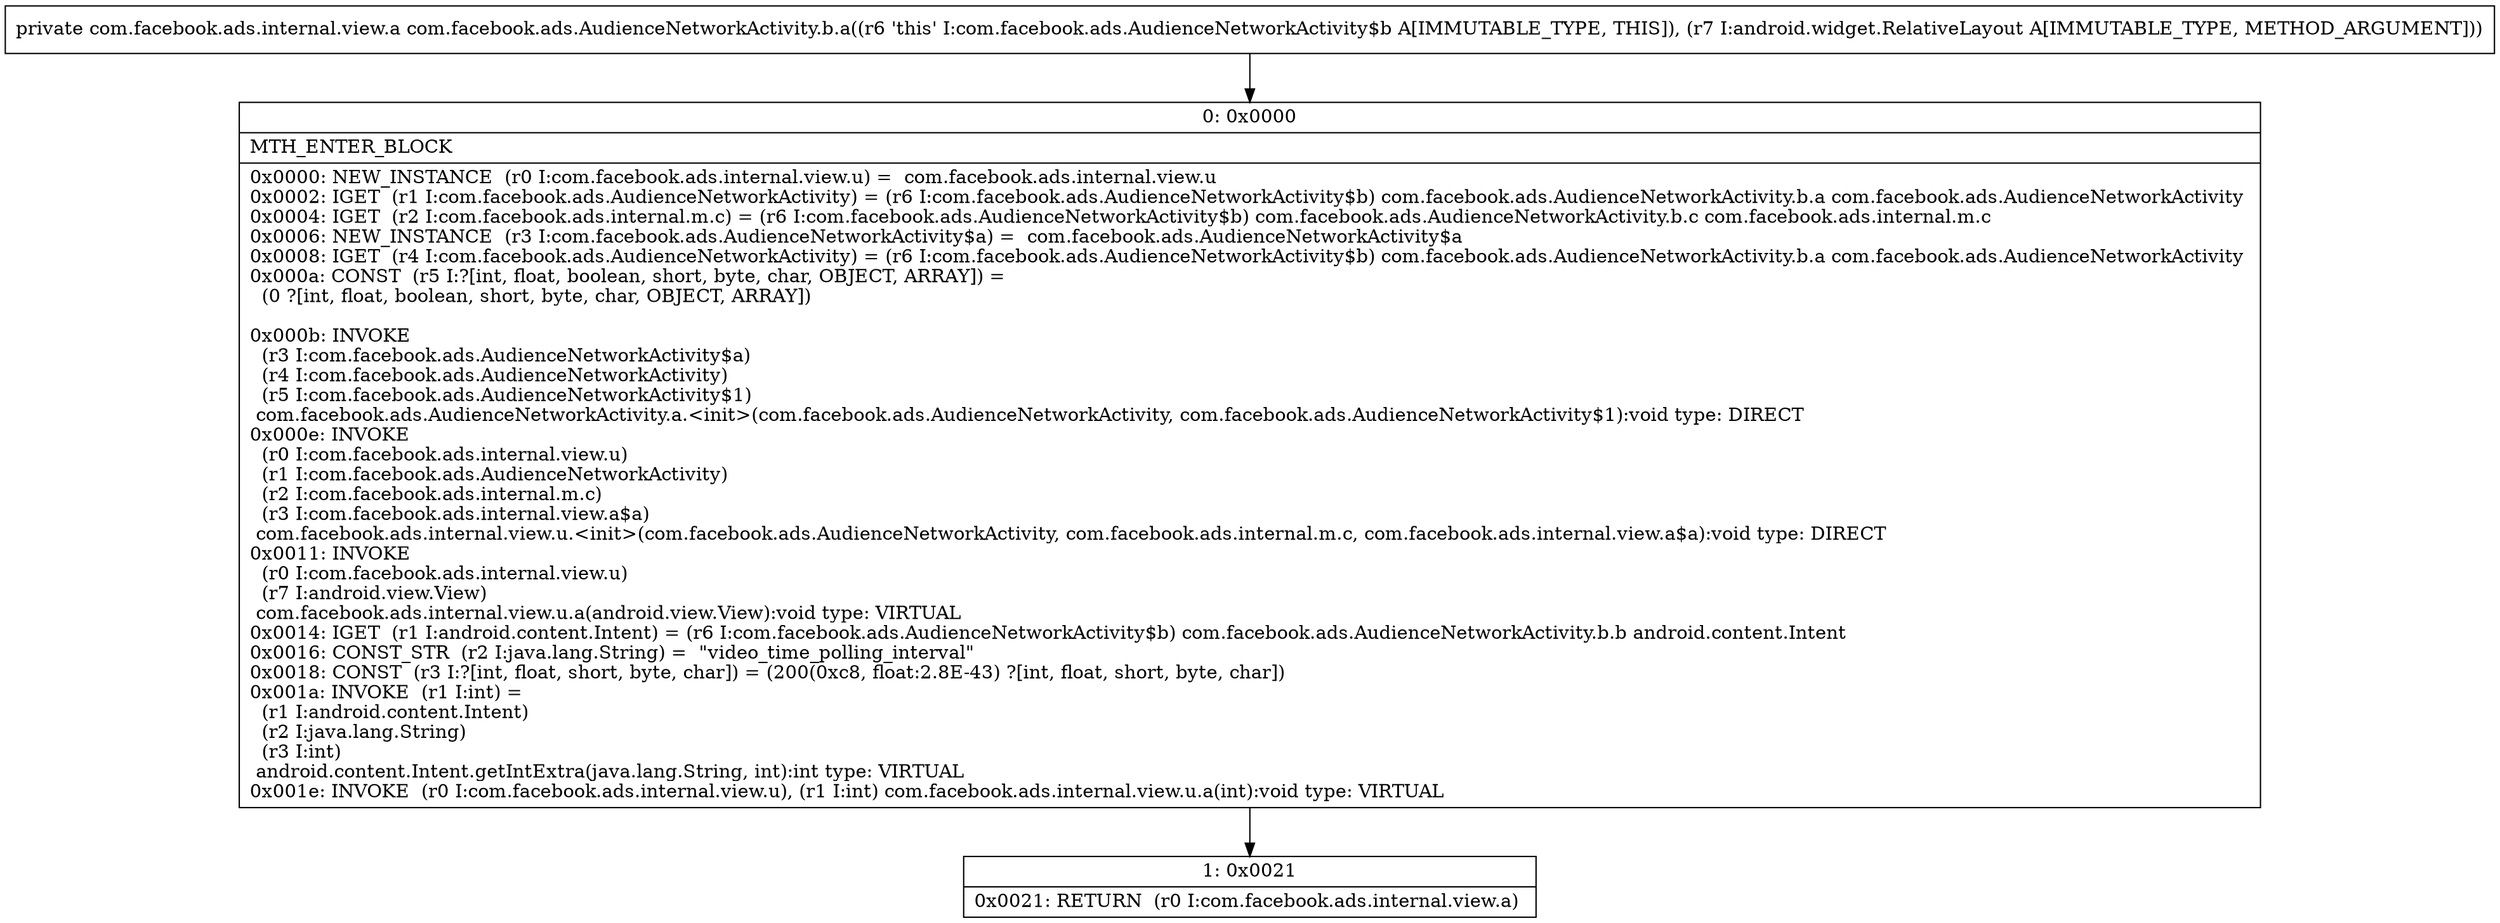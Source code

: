 digraph "CFG forcom.facebook.ads.AudienceNetworkActivity.b.a(Landroid\/widget\/RelativeLayout;)Lcom\/facebook\/ads\/internal\/view\/a;" {
Node_0 [shape=record,label="{0\:\ 0x0000|MTH_ENTER_BLOCK\l|0x0000: NEW_INSTANCE  (r0 I:com.facebook.ads.internal.view.u) =  com.facebook.ads.internal.view.u \l0x0002: IGET  (r1 I:com.facebook.ads.AudienceNetworkActivity) = (r6 I:com.facebook.ads.AudienceNetworkActivity$b) com.facebook.ads.AudienceNetworkActivity.b.a com.facebook.ads.AudienceNetworkActivity \l0x0004: IGET  (r2 I:com.facebook.ads.internal.m.c) = (r6 I:com.facebook.ads.AudienceNetworkActivity$b) com.facebook.ads.AudienceNetworkActivity.b.c com.facebook.ads.internal.m.c \l0x0006: NEW_INSTANCE  (r3 I:com.facebook.ads.AudienceNetworkActivity$a) =  com.facebook.ads.AudienceNetworkActivity$a \l0x0008: IGET  (r4 I:com.facebook.ads.AudienceNetworkActivity) = (r6 I:com.facebook.ads.AudienceNetworkActivity$b) com.facebook.ads.AudienceNetworkActivity.b.a com.facebook.ads.AudienceNetworkActivity \l0x000a: CONST  (r5 I:?[int, float, boolean, short, byte, char, OBJECT, ARRAY]) = \l  (0 ?[int, float, boolean, short, byte, char, OBJECT, ARRAY])\l \l0x000b: INVOKE  \l  (r3 I:com.facebook.ads.AudienceNetworkActivity$a)\l  (r4 I:com.facebook.ads.AudienceNetworkActivity)\l  (r5 I:com.facebook.ads.AudienceNetworkActivity$1)\l com.facebook.ads.AudienceNetworkActivity.a.\<init\>(com.facebook.ads.AudienceNetworkActivity, com.facebook.ads.AudienceNetworkActivity$1):void type: DIRECT \l0x000e: INVOKE  \l  (r0 I:com.facebook.ads.internal.view.u)\l  (r1 I:com.facebook.ads.AudienceNetworkActivity)\l  (r2 I:com.facebook.ads.internal.m.c)\l  (r3 I:com.facebook.ads.internal.view.a$a)\l com.facebook.ads.internal.view.u.\<init\>(com.facebook.ads.AudienceNetworkActivity, com.facebook.ads.internal.m.c, com.facebook.ads.internal.view.a$a):void type: DIRECT \l0x0011: INVOKE  \l  (r0 I:com.facebook.ads.internal.view.u)\l  (r7 I:android.view.View)\l com.facebook.ads.internal.view.u.a(android.view.View):void type: VIRTUAL \l0x0014: IGET  (r1 I:android.content.Intent) = (r6 I:com.facebook.ads.AudienceNetworkActivity$b) com.facebook.ads.AudienceNetworkActivity.b.b android.content.Intent \l0x0016: CONST_STR  (r2 I:java.lang.String) =  \"video_time_polling_interval\" \l0x0018: CONST  (r3 I:?[int, float, short, byte, char]) = (200(0xc8, float:2.8E\-43) ?[int, float, short, byte, char]) \l0x001a: INVOKE  (r1 I:int) = \l  (r1 I:android.content.Intent)\l  (r2 I:java.lang.String)\l  (r3 I:int)\l android.content.Intent.getIntExtra(java.lang.String, int):int type: VIRTUAL \l0x001e: INVOKE  (r0 I:com.facebook.ads.internal.view.u), (r1 I:int) com.facebook.ads.internal.view.u.a(int):void type: VIRTUAL \l}"];
Node_1 [shape=record,label="{1\:\ 0x0021|0x0021: RETURN  (r0 I:com.facebook.ads.internal.view.a) \l}"];
MethodNode[shape=record,label="{private com.facebook.ads.internal.view.a com.facebook.ads.AudienceNetworkActivity.b.a((r6 'this' I:com.facebook.ads.AudienceNetworkActivity$b A[IMMUTABLE_TYPE, THIS]), (r7 I:android.widget.RelativeLayout A[IMMUTABLE_TYPE, METHOD_ARGUMENT])) }"];
MethodNode -> Node_0;
Node_0 -> Node_1;
}

